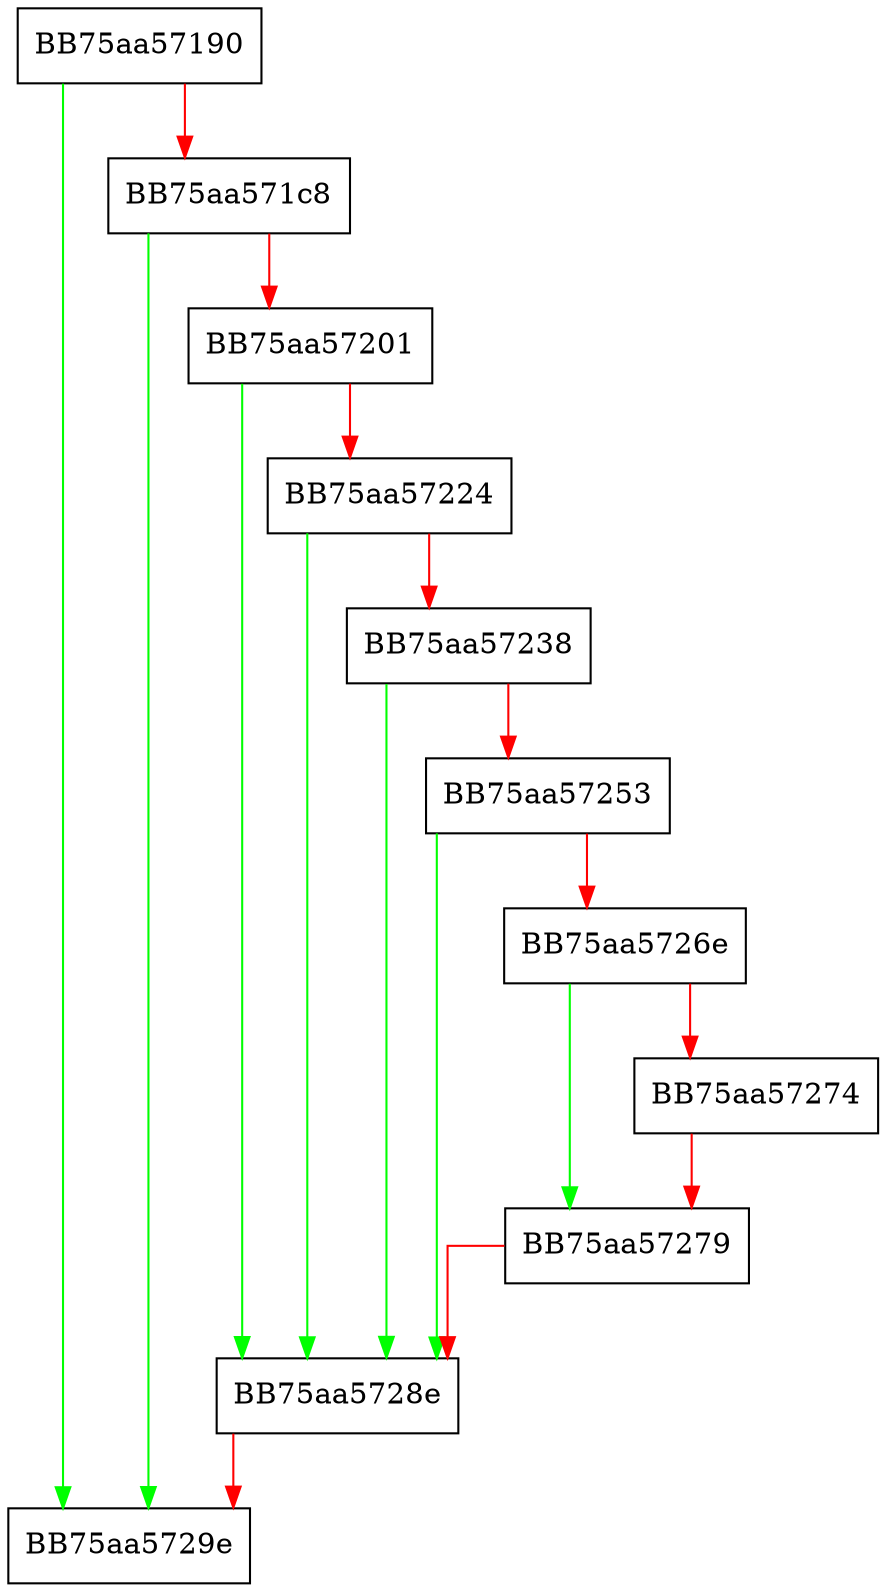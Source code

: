 digraph Unpack {
  node [shape="box"];
  graph [splines=ortho];
  BB75aa57190 -> BB75aa5729e [color="green"];
  BB75aa57190 -> BB75aa571c8 [color="red"];
  BB75aa571c8 -> BB75aa5729e [color="green"];
  BB75aa571c8 -> BB75aa57201 [color="red"];
  BB75aa57201 -> BB75aa5728e [color="green"];
  BB75aa57201 -> BB75aa57224 [color="red"];
  BB75aa57224 -> BB75aa5728e [color="green"];
  BB75aa57224 -> BB75aa57238 [color="red"];
  BB75aa57238 -> BB75aa5728e [color="green"];
  BB75aa57238 -> BB75aa57253 [color="red"];
  BB75aa57253 -> BB75aa5728e [color="green"];
  BB75aa57253 -> BB75aa5726e [color="red"];
  BB75aa5726e -> BB75aa57279 [color="green"];
  BB75aa5726e -> BB75aa57274 [color="red"];
  BB75aa57274 -> BB75aa57279 [color="red"];
  BB75aa57279 -> BB75aa5728e [color="red"];
  BB75aa5728e -> BB75aa5729e [color="red"];
}